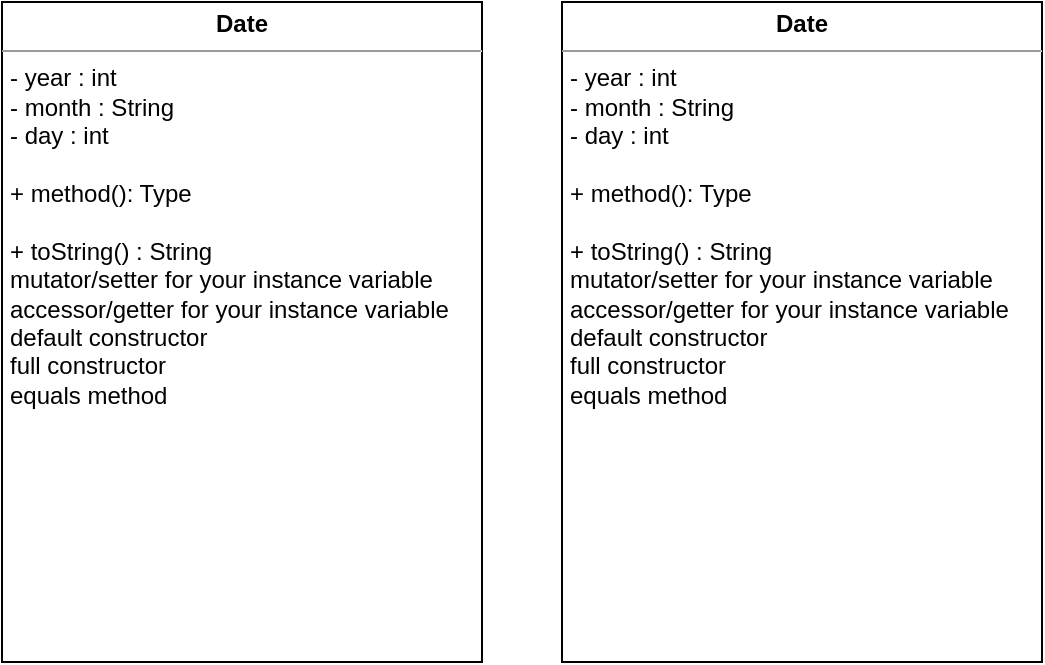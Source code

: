<mxfile>
    <diagram id="brr9lXwdLdwS-JeCYGym" name="Page-1">
        <mxGraphModel dx="606" dy="289" grid="1" gridSize="10" guides="1" tooltips="1" connect="1" arrows="1" fold="1" page="1" pageScale="1" pageWidth="850" pageHeight="1100" math="0" shadow="0">
            <root>
                <mxCell id="0"/>
                <mxCell id="1" parent="0"/>
                <mxCell id="2" value="&lt;p style=&quot;margin:0px;margin-top:4px;text-align:center;&quot;&gt;&lt;b&gt;Date&lt;/b&gt;&lt;/p&gt;&lt;hr size=&quot;1&quot;&gt;&lt;p style=&quot;margin:0px;margin-left:4px;&quot;&gt;&lt;/p&gt;&lt;p style=&quot;margin:0px;margin-left:4px;&quot;&gt;- year : int&lt;/p&gt;&lt;p style=&quot;margin:0px;margin-left:4px;&quot;&gt;- month : String&lt;/p&gt;&lt;p style=&quot;margin:0px;margin-left:4px;&quot;&gt;- day : int&lt;/p&gt;&lt;p style=&quot;margin:0px;margin-left:4px;&quot;&gt;&lt;br&gt;&lt;/p&gt;&lt;p style=&quot;margin:0px;margin-left:4px;&quot;&gt;+ method(): Type&lt;/p&gt;&lt;p style=&quot;margin:0px;margin-left:4px;&quot;&gt;&lt;br&gt;&lt;/p&gt;&lt;p style=&quot;margin:0px;margin-left:4px;&quot;&gt;+ toString() : String&lt;/p&gt;&lt;p style=&quot;margin:0px;margin-left:4px;&quot;&gt;mutator/setter for your instance variable&lt;/p&gt;&lt;p style=&quot;margin:0px;margin-left:4px;&quot;&gt;accessor/getter for your instance variable&lt;/p&gt;&lt;p style=&quot;margin:0px;margin-left:4px;&quot;&gt;default constructor&lt;/p&gt;&lt;p style=&quot;margin:0px;margin-left:4px;&quot;&gt;full constructor&lt;/p&gt;&lt;p style=&quot;margin:0px;margin-left:4px;&quot;&gt;equals method&lt;/p&gt;" style="verticalAlign=top;align=left;overflow=fill;fontSize=12;fontFamily=Helvetica;html=1;" vertex="1" parent="1">
                    <mxGeometry x="140" y="110" width="240" height="330" as="geometry"/>
                </mxCell>
                <mxCell id="4" value="&lt;p style=&quot;margin:0px;margin-top:4px;text-align:center;&quot;&gt;&lt;b&gt;Date&lt;/b&gt;&lt;/p&gt;&lt;hr size=&quot;1&quot;&gt;&lt;p style=&quot;margin:0px;margin-left:4px;&quot;&gt;&lt;/p&gt;&lt;p style=&quot;margin:0px;margin-left:4px;&quot;&gt;- year : int&lt;/p&gt;&lt;p style=&quot;margin:0px;margin-left:4px;&quot;&gt;- month : String&lt;/p&gt;&lt;p style=&quot;margin:0px;margin-left:4px;&quot;&gt;- day : int&lt;/p&gt;&lt;p style=&quot;margin:0px;margin-left:4px;&quot;&gt;&lt;br&gt;&lt;/p&gt;&lt;p style=&quot;margin:0px;margin-left:4px;&quot;&gt;+ method(): Type&lt;/p&gt;&lt;p style=&quot;margin:0px;margin-left:4px;&quot;&gt;&lt;br&gt;&lt;/p&gt;&lt;p style=&quot;margin:0px;margin-left:4px;&quot;&gt;+ toString() : String&lt;/p&gt;&lt;p style=&quot;margin:0px;margin-left:4px;&quot;&gt;mutator/setter for your instance variable&lt;/p&gt;&lt;p style=&quot;margin:0px;margin-left:4px;&quot;&gt;accessor/getter for your instance variable&lt;/p&gt;&lt;p style=&quot;margin:0px;margin-left:4px;&quot;&gt;default constructor&lt;/p&gt;&lt;p style=&quot;margin:0px;margin-left:4px;&quot;&gt;full constructor&lt;/p&gt;&lt;p style=&quot;margin:0px;margin-left:4px;&quot;&gt;equals method&lt;/p&gt;" style="verticalAlign=top;align=left;overflow=fill;fontSize=12;fontFamily=Helvetica;html=1;" vertex="1" parent="1">
                    <mxGeometry x="420" y="110" width="240" height="330" as="geometry"/>
                </mxCell>
            </root>
        </mxGraphModel>
    </diagram>
</mxfile>